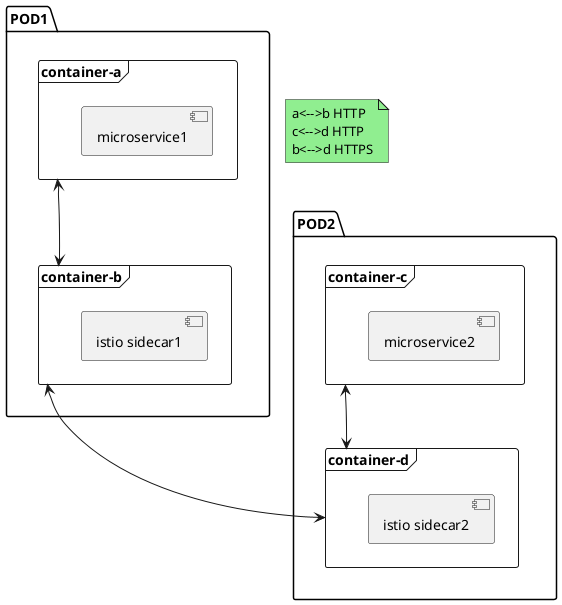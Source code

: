 @startuml

package POD1 {
    frame "container-a" {
        [microservice1]
    }
    frame "container-b" {
        [istio sidecar1]
    }
}

package POD2 {
    frame "container-c" {
        [microservice2]
    }
    frame "container-d" {
        [istio sidecar2]
    }
}
/'-[hidden]> is used for left to right layout'/
"container-a" -[hidden]> "container-b"
"container-c" -[hidden]> "container-d"

"container-b" <--> "container-d"

"container-a" <--> "container-b"

"container-c" <--> "container-d"

note as N1  #LightGreen
a<-->b HTTP
c<-->d HTTP
b<-->d HTTPS
end note

@enduml

